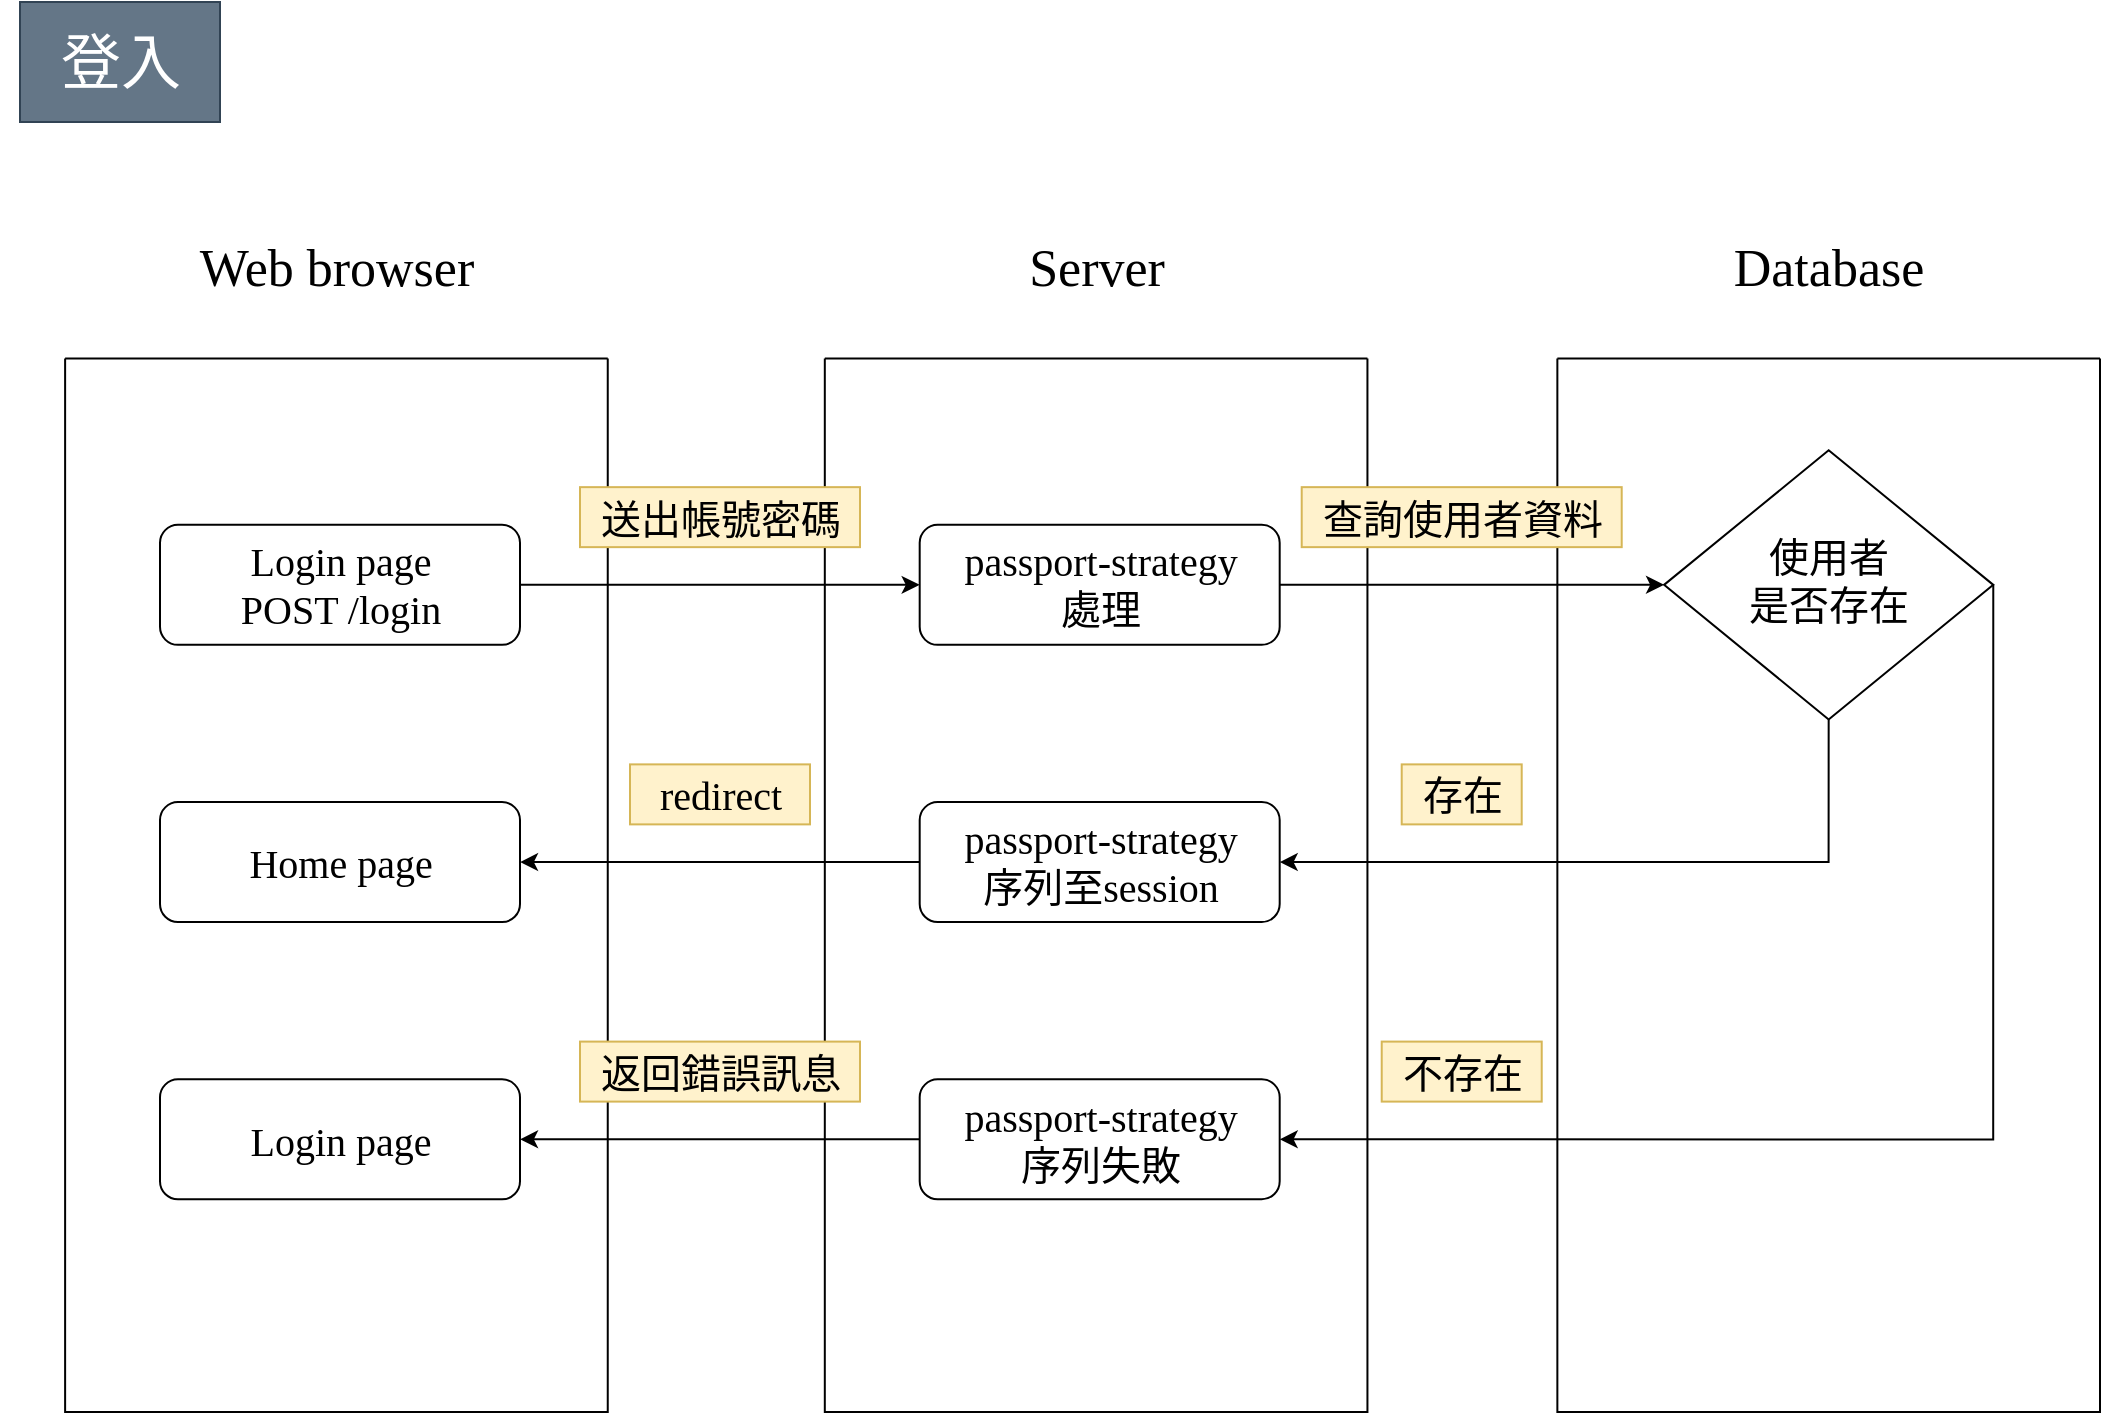 <mxfile version="16.2.7" type="github">
  <diagram id="C5RBs43oDa-KdzZeNtuy" name="Page-1">
    <mxGraphModel dx="1449" dy="868" grid="1" gridSize="10" guides="1" tooltips="1" connect="1" arrows="1" fold="1" page="1" pageScale="1" pageWidth="1169" pageHeight="827" math="0" shadow="0">
      <root>
        <mxCell id="WIyWlLk6GJQsqaUBKTNV-0" />
        <mxCell id="WIyWlLk6GJQsqaUBKTNV-1" parent="WIyWlLk6GJQsqaUBKTNV-0" />
        <mxCell id="JNPwkmlDs6uKcqjjOvbe-81" value="" style="group;fontFamily=微軟正黑體;fontSize=20;" parent="WIyWlLk6GJQsqaUBKTNV-1" vertex="1" connectable="0">
          <mxGeometry x="60" y="50" width="1050" height="700" as="geometry" />
        </mxCell>
        <mxCell id="mLTppHVD_9ZPHQQd_vt6-0" value="" style="swimlane;startSize=0;fontFamily=微軟正黑體;fontSize=20;" parent="JNPwkmlDs6uKcqjjOvbe-81" vertex="1">
          <mxGeometry x="32.558" y="173.267" width="271.318" height="526.733" as="geometry" />
        </mxCell>
        <mxCell id="WIyWlLk6GJQsqaUBKTNV-3" value="&lt;div style=&quot;font-size: 20px;&quot;&gt;Login page&lt;br style=&quot;font-size: 20px;&quot;&gt;&lt;/div&gt;&lt;div style=&quot;font-size: 20px;&quot;&gt;POST /login&lt;/div&gt;" style="rounded=1;html=1;fontSize=20;glass=0;strokeWidth=1;shadow=0;fontFamily=微軟正黑體;spacing=4;" parent="mLTppHVD_9ZPHQQd_vt6-0" vertex="1">
          <mxGeometry x="47.444" y="83.168" width="180" height="60" as="geometry" />
        </mxCell>
        <mxCell id="JNPwkmlDs6uKcqjjOvbe-14" value="Home page" style="rounded=1;html=1;fontSize=20;glass=0;strokeWidth=1;shadow=0;fontFamily=微軟正黑體;spacing=4;" parent="mLTppHVD_9ZPHQQd_vt6-0" vertex="1">
          <mxGeometry x="47.444" y="221.782" width="180" height="60" as="geometry" />
        </mxCell>
        <mxCell id="JNPwkmlDs6uKcqjjOvbe-21" value="Login page" style="rounded=1;html=1;fontSize=20;glass=0;strokeWidth=1;shadow=0;fontFamily=微軟正黑體;spacing=4;" parent="mLTppHVD_9ZPHQQd_vt6-0" vertex="1">
          <mxGeometry x="47.444" y="360.396" width="180" height="60" as="geometry" />
        </mxCell>
        <mxCell id="mLTppHVD_9ZPHQQd_vt6-1" value="" style="swimlane;startSize=0;fontFamily=微軟正黑體;fontSize=20;" parent="JNPwkmlDs6uKcqjjOvbe-81" vertex="1">
          <mxGeometry x="412.403" y="173.267" width="271.318" height="526.733" as="geometry" />
        </mxCell>
        <mxCell id="WIyWlLk6GJQsqaUBKTNV-11" value="&lt;div style=&quot;font-size: 20px;&quot;&gt;passport-strategy&lt;/div&gt;&lt;div style=&quot;font-size: 20px;&quot;&gt;處理&lt;/div&gt;" style="rounded=1;html=1;fontSize=20;glass=0;strokeWidth=1;shadow=0;fontFamily=微軟正黑體;spacing=4;" parent="mLTppHVD_9ZPHQQd_vt6-1" vertex="1">
          <mxGeometry x="47.444" y="83.168" width="180" height="60" as="geometry" />
        </mxCell>
        <mxCell id="JNPwkmlDs6uKcqjjOvbe-9" value="&lt;div style=&quot;font-size: 20px;&quot;&gt;passport-strategy&lt;/div&gt;&lt;div style=&quot;font-size: 20px;&quot;&gt;序列至session&lt;br style=&quot;font-size: 20px;&quot;&gt;&lt;/div&gt;" style="rounded=1;html=1;fontSize=20;glass=0;strokeWidth=1;shadow=0;fontFamily=微軟正黑體;spacing=4;" parent="mLTppHVD_9ZPHQQd_vt6-1" vertex="1">
          <mxGeometry x="47.444" y="221.782" width="180" height="60" as="geometry" />
        </mxCell>
        <mxCell id="JNPwkmlDs6uKcqjjOvbe-19" value="&lt;div style=&quot;font-size: 20px;&quot;&gt;passport-strategy&lt;/div&gt;&lt;div style=&quot;font-size: 20px;&quot;&gt;序列失敗&lt;br style=&quot;font-size: 20px;&quot;&gt;&lt;/div&gt;" style="rounded=1;html=1;fontSize=20;glass=0;strokeWidth=1;shadow=0;fontFamily=微軟正黑體;spacing=4;" parent="mLTppHVD_9ZPHQQd_vt6-1" vertex="1">
          <mxGeometry x="47.444" y="360.396" width="180" height="60" as="geometry" />
        </mxCell>
        <mxCell id="mLTppHVD_9ZPHQQd_vt6-2" value="" style="swimlane;startSize=0;fontFamily=微軟正黑體;fontSize=20;" parent="JNPwkmlDs6uKcqjjOvbe-81" vertex="1">
          <mxGeometry x="778.682" y="173.267" width="271.318" height="526.733" as="geometry" />
        </mxCell>
        <mxCell id="WIyWlLk6GJQsqaUBKTNV-6" value="使用者&lt;br style=&quot;font-size: 20px;&quot;&gt;是否存在" style="rhombus;whiteSpace=wrap;shadow=0;fontFamily=微軟正黑體;fontSize=20;align=center;strokeWidth=1;spacing=6;spacingTop=-4;html=1;" parent="mLTppHVD_9ZPHQQd_vt6-2" vertex="1">
          <mxGeometry x="53.35" y="45.89" width="164.61" height="134.55" as="geometry" />
        </mxCell>
        <mxCell id="mLTppHVD_9ZPHQQd_vt6-4" style="edgeStyle=orthogonalEdgeStyle;rounded=0;orthogonalLoop=1;jettySize=auto;html=1;entryX=0;entryY=0.5;entryDx=0;entryDy=0;fontSize=20;fontFamily=微軟正黑體;" parent="JNPwkmlDs6uKcqjjOvbe-81" source="WIyWlLk6GJQsqaUBKTNV-3" target="WIyWlLk6GJQsqaUBKTNV-11" edge="1">
          <mxGeometry relative="1" as="geometry" />
        </mxCell>
        <mxCell id="JNPwkmlDs6uKcqjjOvbe-2" value="送出帳號密碼" style="text;html=1;align=center;verticalAlign=middle;resizable=0;points=[];autosize=1;strokeColor=#d6b656;fillColor=#fff2cc;fontSize=20;fontFamily=微軟正黑體;" parent="JNPwkmlDs6uKcqjjOvbe-81" vertex="1">
          <mxGeometry x="290.0" y="237.574" width="140" height="30" as="geometry" />
        </mxCell>
        <mxCell id="JNPwkmlDs6uKcqjjOvbe-3" value="查詢使用者資料" style="text;html=1;align=center;verticalAlign=middle;resizable=0;points=[];autosize=1;strokeColor=#d6b656;fillColor=#fff2cc;fontSize=20;fontFamily=微軟正黑體;" parent="JNPwkmlDs6uKcqjjOvbe-81" vertex="1">
          <mxGeometry x="650.855" y="237.574" width="160" height="30" as="geometry" />
        </mxCell>
        <mxCell id="JNPwkmlDs6uKcqjjOvbe-6" style="edgeStyle=orthogonalEdgeStyle;rounded=0;orthogonalLoop=1;jettySize=auto;html=1;entryX=0;entryY=0.5;entryDx=0;entryDy=0;fontSize=20;fontFamily=微軟正黑體;" parent="JNPwkmlDs6uKcqjjOvbe-81" source="WIyWlLk6GJQsqaUBKTNV-11" target="WIyWlLk6GJQsqaUBKTNV-6" edge="1">
          <mxGeometry relative="1" as="geometry">
            <mxPoint x="846.512" y="284.158" as="targetPoint" />
          </mxGeometry>
        </mxCell>
        <mxCell id="JNPwkmlDs6uKcqjjOvbe-8" style="edgeStyle=orthogonalEdgeStyle;rounded=0;orthogonalLoop=1;jettySize=auto;html=1;fontSize=20;fontFamily=微軟正黑體;exitX=0.5;exitY=1;exitDx=0;exitDy=0;entryX=1;entryY=0.5;entryDx=0;entryDy=0;" parent="JNPwkmlDs6uKcqjjOvbe-81" source="WIyWlLk6GJQsqaUBKTNV-6" target="JNPwkmlDs6uKcqjjOvbe-9" edge="1">
          <mxGeometry relative="1" as="geometry">
            <mxPoint x="870" y="390" as="sourcePoint" />
            <mxPoint x="670" y="354" as="targetPoint" />
            <Array as="points">
              <mxPoint x="914" y="425" />
            </Array>
          </mxGeometry>
        </mxCell>
        <mxCell id="JNPwkmlDs6uKcqjjOvbe-10" value="存在" style="text;html=1;align=center;verticalAlign=middle;resizable=0;points=[];autosize=1;strokeColor=#d6b656;fillColor=#fff2cc;fontSize=20;fontFamily=微軟正黑體;" parent="JNPwkmlDs6uKcqjjOvbe-81" vertex="1">
          <mxGeometry x="700.853" y="376.188" width="60" height="30" as="geometry" />
        </mxCell>
        <mxCell id="JNPwkmlDs6uKcqjjOvbe-11" value="&lt;font style=&quot;font-size: 26px;&quot;&gt;Web browser&lt;/font&gt;" style="text;html=1;align=center;verticalAlign=middle;resizable=0;points=[];autosize=1;fontSize=26;fontFamily=微軟正黑體;" parent="JNPwkmlDs6uKcqjjOvbe-81" vertex="1">
          <mxGeometry x="78.219" y="107.822" width="180" height="40" as="geometry" />
        </mxCell>
        <mxCell id="JNPwkmlDs6uKcqjjOvbe-12" value="&lt;font style=&quot;font-size: 26px;&quot;&gt;Server&lt;/font&gt;" style="text;html=1;align=center;verticalAlign=middle;resizable=0;points=[];autosize=1;fontSize=26;fontFamily=微軟正黑體;" parent="JNPwkmlDs6uKcqjjOvbe-81" vertex="1">
          <mxGeometry x="503.061" y="107.822" width="90" height="40" as="geometry" />
        </mxCell>
        <mxCell id="JNPwkmlDs6uKcqjjOvbe-13" value="&lt;font style=&quot;font-size: 26px;&quot;&gt;Database&lt;/font&gt;" style="text;html=1;align=center;verticalAlign=middle;resizable=0;points=[];autosize=1;fontSize=26;fontFamily=微軟正黑體;" parent="JNPwkmlDs6uKcqjjOvbe-81" vertex="1">
          <mxGeometry x="849.342" y="107.822" width="130" height="40" as="geometry" />
        </mxCell>
        <mxCell id="JNPwkmlDs6uKcqjjOvbe-16" style="edgeStyle=orthogonalEdgeStyle;rounded=0;orthogonalLoop=1;jettySize=auto;html=1;entryX=1;entryY=0.5;entryDx=0;entryDy=0;fontSize=20;fontFamily=微軟正黑體;" parent="JNPwkmlDs6uKcqjjOvbe-81" source="JNPwkmlDs6uKcqjjOvbe-9" target="JNPwkmlDs6uKcqjjOvbe-14" edge="1">
          <mxGeometry relative="1" as="geometry" />
        </mxCell>
        <mxCell id="JNPwkmlDs6uKcqjjOvbe-17" value="redirect" style="text;html=1;align=center;verticalAlign=middle;resizable=0;points=[];autosize=1;strokeColor=#d6b656;fillColor=#fff2cc;fontSize=20;fontFamily=微軟正黑體;" parent="JNPwkmlDs6uKcqjjOvbe-81" vertex="1">
          <mxGeometry x="314.999" y="376.188" width="90" height="30" as="geometry" />
        </mxCell>
        <mxCell id="JNPwkmlDs6uKcqjjOvbe-18" style="edgeStyle=orthogonalEdgeStyle;rounded=0;orthogonalLoop=1;jettySize=auto;html=1;exitX=1;exitY=0.5;exitDx=0;exitDy=0;fontSize=20;entryX=1;entryY=0.5;entryDx=0;entryDy=0;fontFamily=微軟正黑體;" parent="JNPwkmlDs6uKcqjjOvbe-81" source="WIyWlLk6GJQsqaUBKTNV-6" target="JNPwkmlDs6uKcqjjOvbe-19" edge="1">
          <mxGeometry relative="1" as="geometry">
            <Array as="points">
              <mxPoint x="997" y="564" />
            </Array>
          </mxGeometry>
        </mxCell>
        <mxCell id="JNPwkmlDs6uKcqjjOvbe-20" value="不存在" style="text;html=1;align=center;verticalAlign=middle;resizable=0;points=[];autosize=1;strokeColor=#d6b656;fillColor=#fff2cc;fontSize=20;fontFamily=微軟正黑體;" parent="JNPwkmlDs6uKcqjjOvbe-81" vertex="1">
          <mxGeometry x="690.86" y="514.802" width="80" height="30" as="geometry" />
        </mxCell>
        <mxCell id="JNPwkmlDs6uKcqjjOvbe-24" style="edgeStyle=orthogonalEdgeStyle;rounded=0;orthogonalLoop=1;jettySize=auto;html=1;entryX=1;entryY=0.5;entryDx=0;entryDy=0;fontSize=20;exitX=0;exitY=0.5;exitDx=0;exitDy=0;fontFamily=微軟正黑體;" parent="JNPwkmlDs6uKcqjjOvbe-81" source="JNPwkmlDs6uKcqjjOvbe-19" target="JNPwkmlDs6uKcqjjOvbe-21" edge="1">
          <mxGeometry relative="1" as="geometry">
            <mxPoint x="459.884" y="505.941" as="sourcePoint" />
            <mxPoint x="242.829" y="505.941" as="targetPoint" />
            <Array as="points" />
          </mxGeometry>
        </mxCell>
        <mxCell id="JNPwkmlDs6uKcqjjOvbe-25" value="返回錯誤訊息" style="text;html=1;align=center;verticalAlign=middle;resizable=0;points=[];autosize=1;strokeColor=#d6b656;fillColor=#fff2cc;fontSize=20;fontFamily=微軟正黑體;" parent="JNPwkmlDs6uKcqjjOvbe-81" vertex="1">
          <mxGeometry x="290.0" y="514.802" width="140" height="30" as="geometry" />
        </mxCell>
        <mxCell id="JNPwkmlDs6uKcqjjOvbe-26" value="&lt;div style=&quot;font-size: 30px;&quot;&gt;&lt;font style=&quot;font-size: 30px;&quot;&gt;登入&lt;/font&gt;&lt;/div&gt;" style="text;html=1;align=center;verticalAlign=middle;resizable=0;points=[];autosize=1;fillColor=#647687;strokeColor=#314354;spacing=8;spacingBottom=2;spacingTop=2;fontColor=#ffffff;spacingLeft=4;spacingRight=4;fontFamily=微軟正黑體;fontSize=30;" parent="JNPwkmlDs6uKcqjjOvbe-81" vertex="1">
          <mxGeometry x="10" y="-5" width="100" height="60" as="geometry" />
        </mxCell>
      </root>
    </mxGraphModel>
  </diagram>
</mxfile>

